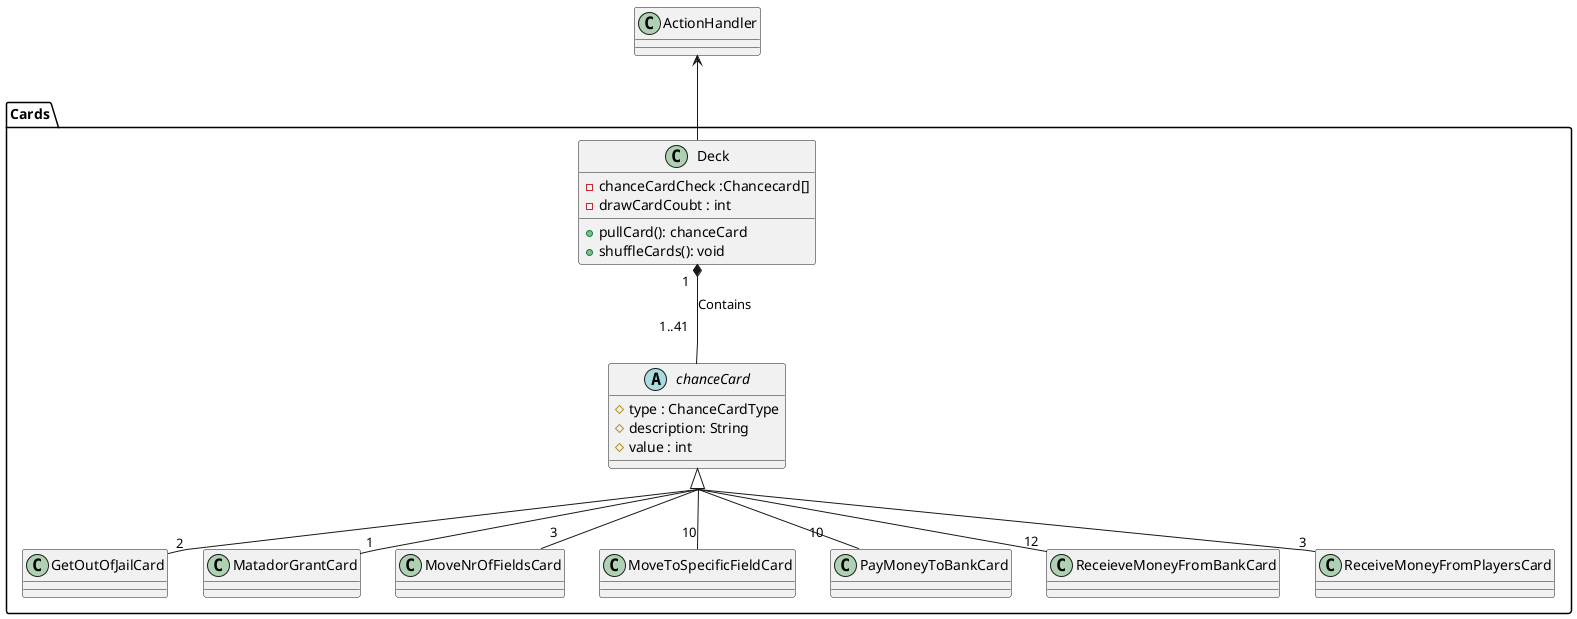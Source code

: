 @startuml
'https://plantuml.com/class-diagram

skinparam groupInheritance 2



skinparam linetype polyline
package Cards
{
   abstract class chanceCard{
       #type : ChanceCardType
       #description: String
       #value : int
   }
   class Deck{
      -chanceCardCheck :Chancecard[]
      -drawCardCoubt : int

      +pullCard(): chanceCard
      +shuffleCards(): void
   }
   class GetOutOfJailCard{
   }
   class MatadorGrantCard{
   }
   class MoveNrOfFieldsCard{
   }
   class MoveToSpecificFieldCard{
   }
   class PayMoneyToBankCard{
   }
   class ReceieveMoneyFromBankCard{
   }
   class ReceiveMoneyFromPlayersCard{
   }


}

Deck "1  " *-- "1..41  " chanceCard: Contains \t

ActionHandler <-- Deck


chanceCard <|-- "2" GetOutOfJailCard
chanceCard <|-- "1    " MatadorGrantCard
chanceCard <|-- "3" MoveNrOfFieldsCard
chanceCard <|-- "10" MoveToSpecificFieldCard
chanceCard <|-- "        10     " PayMoneyToBankCard
chanceCard <|-- "12" ReceieveMoneyFromBankCard
chanceCard <|-- "3" ReceiveMoneyFromPlayersCard





@enduml